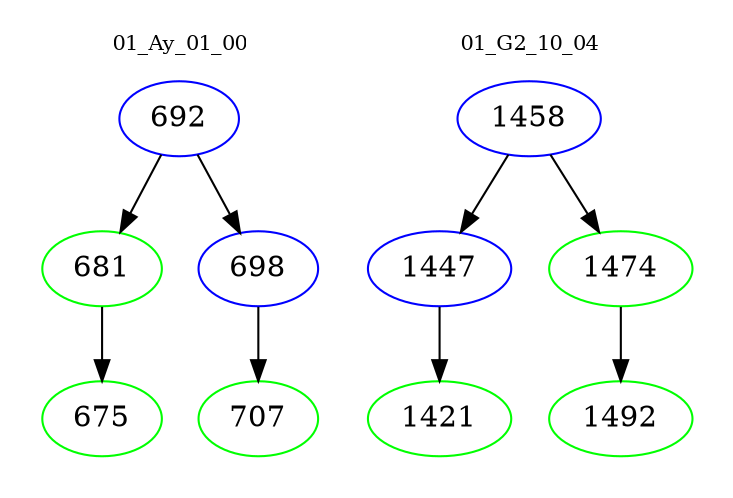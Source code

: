 digraph{
subgraph cluster_0 {
color = white
label = "01_Ay_01_00";
fontsize=10;
T0_692 [label="692", color="blue"]
T0_692 -> T0_681 [color="black"]
T0_681 [label="681", color="green"]
T0_681 -> T0_675 [color="black"]
T0_675 [label="675", color="green"]
T0_692 -> T0_698 [color="black"]
T0_698 [label="698", color="blue"]
T0_698 -> T0_707 [color="black"]
T0_707 [label="707", color="green"]
}
subgraph cluster_1 {
color = white
label = "01_G2_10_04";
fontsize=10;
T1_1458 [label="1458", color="blue"]
T1_1458 -> T1_1447 [color="black"]
T1_1447 [label="1447", color="blue"]
T1_1447 -> T1_1421 [color="black"]
T1_1421 [label="1421", color="green"]
T1_1458 -> T1_1474 [color="black"]
T1_1474 [label="1474", color="green"]
T1_1474 -> T1_1492 [color="black"]
T1_1492 [label="1492", color="green"]
}
}
